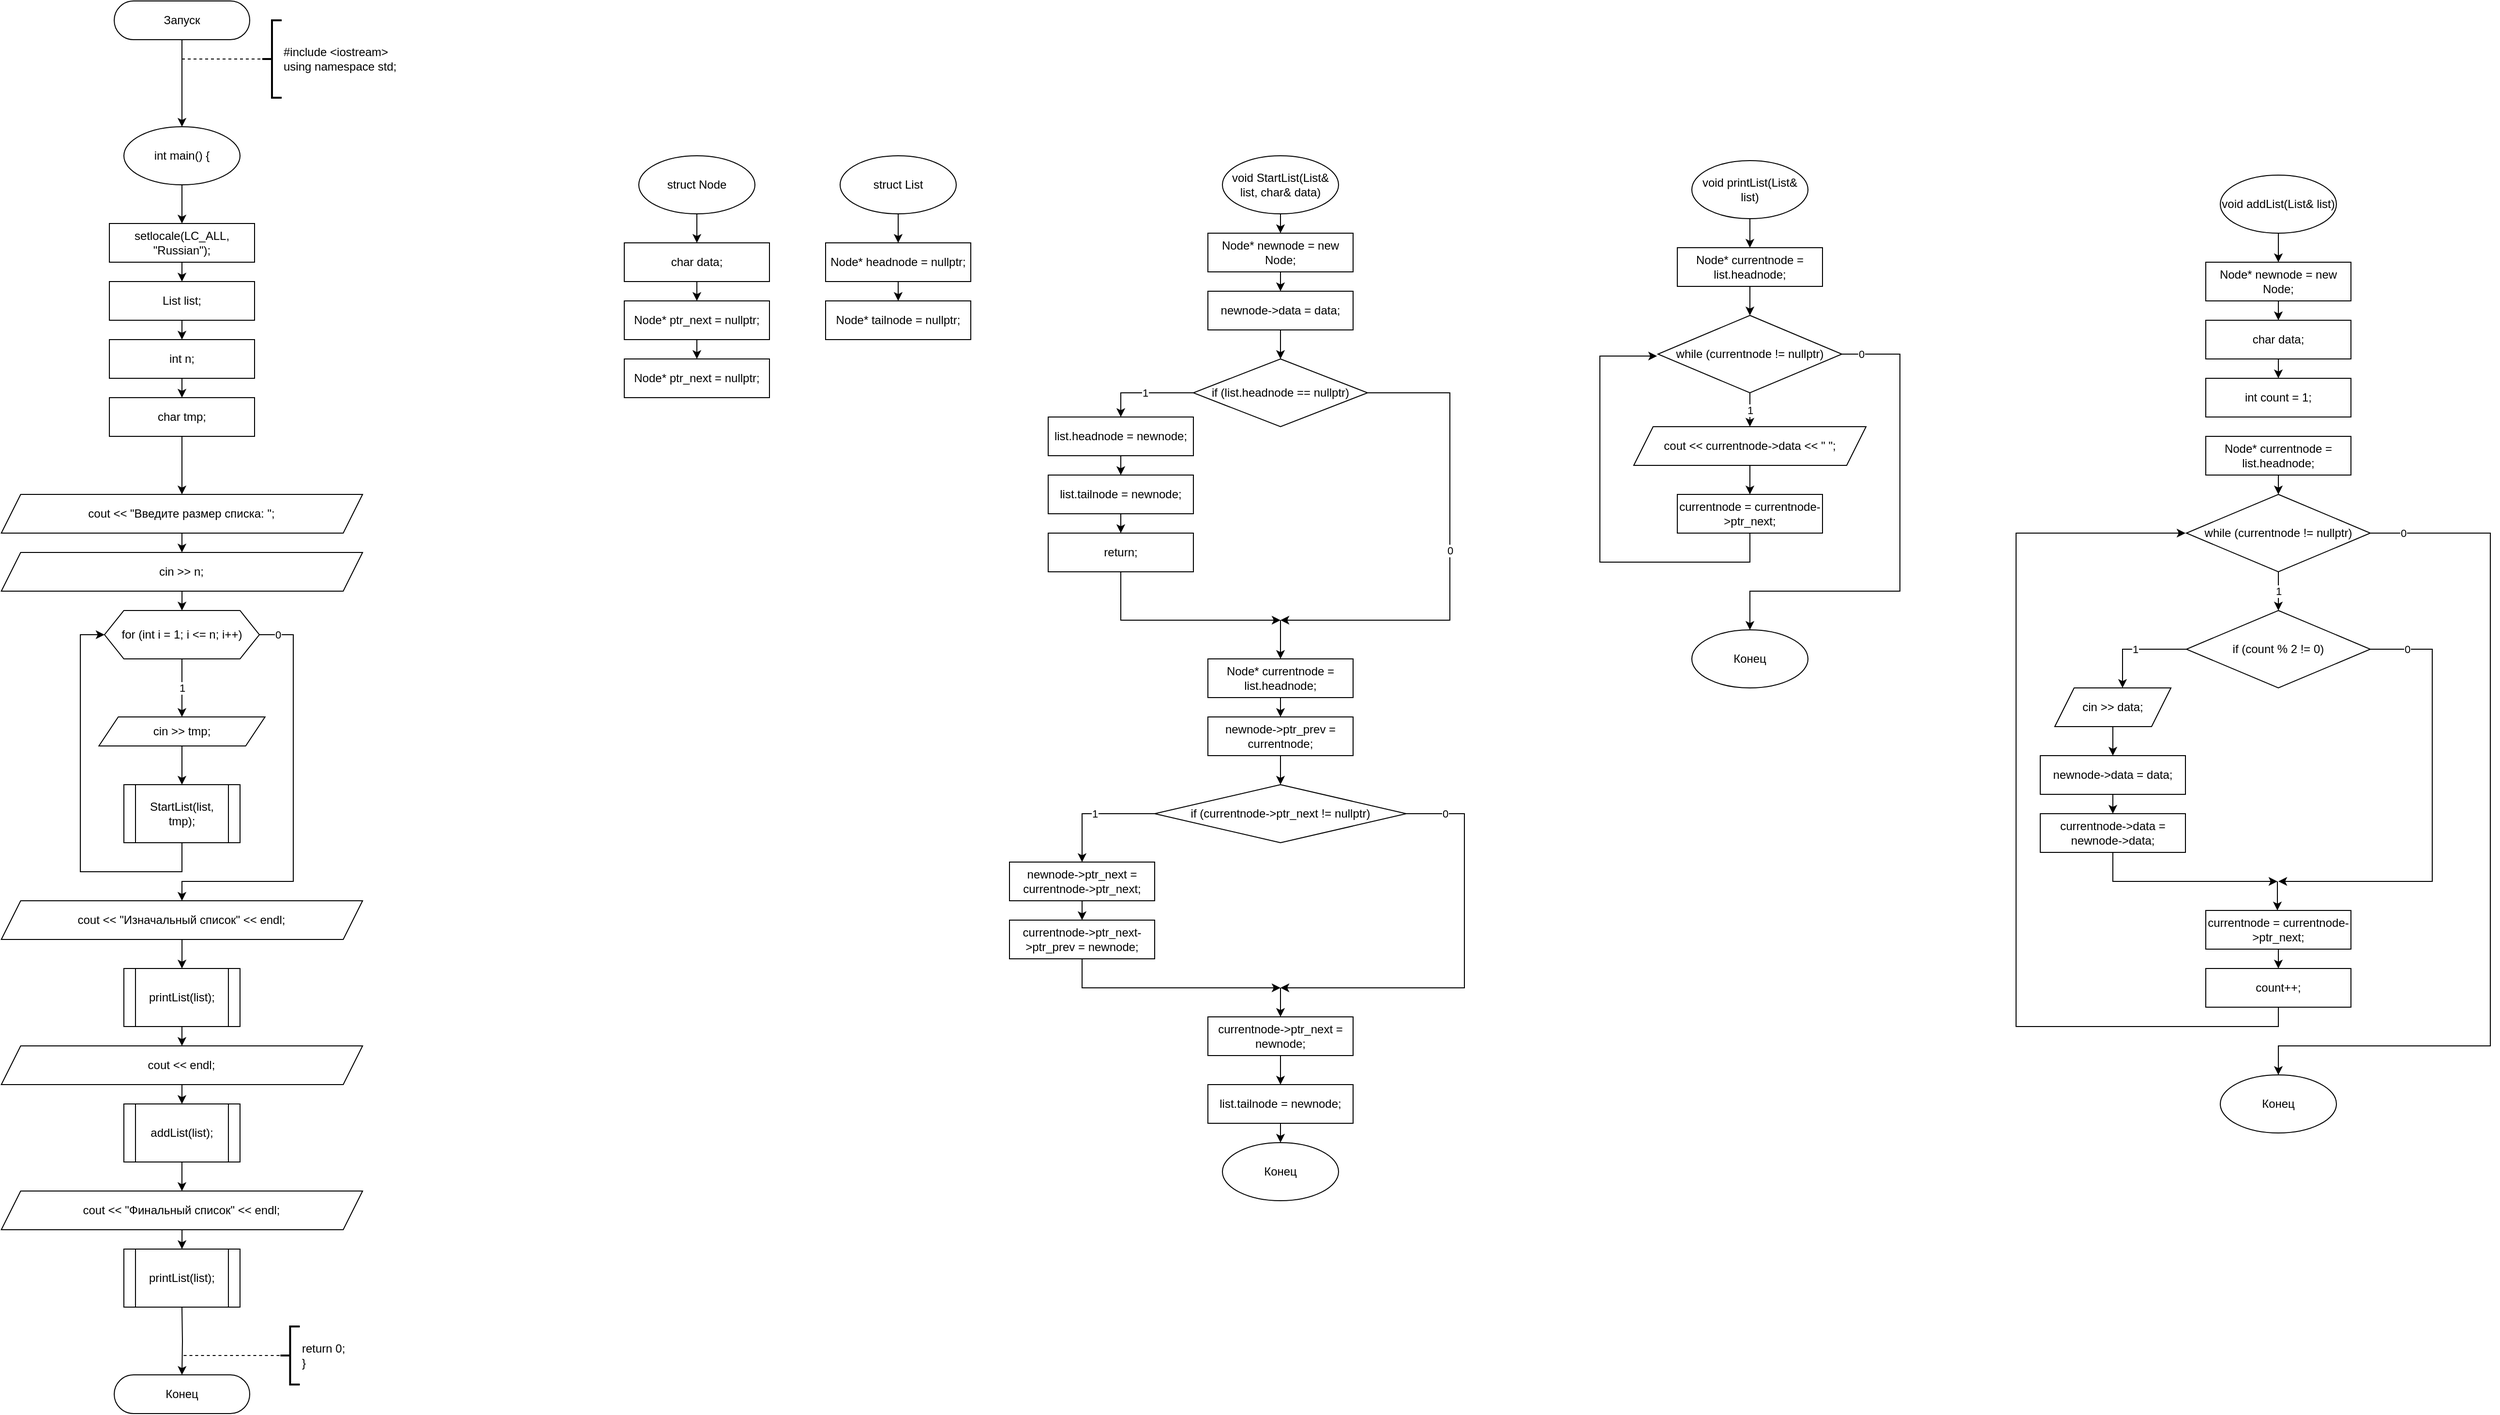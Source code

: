 <mxfile>
    <diagram id="tr8WCDj-hul7nBdrf4UF" name="Страница 1">
        <mxGraphModel dx="532" dy="646" grid="1" gridSize="10" guides="1" tooltips="1" connect="0" arrows="1" fold="1" page="1" pageScale="1" pageWidth="827" pageHeight="1169" math="0" shadow="0">
            <root>
                <mxCell id="0"/>
                <mxCell id="1" parent="0"/>
                <mxCell id="2" style="edgeStyle=orthogonalEdgeStyle;rounded=0;orthogonalLoop=1;jettySize=auto;html=1;" parent="1" source="3" edge="1">
                    <mxGeometry relative="1" as="geometry">
                        <mxPoint x="375" y="150" as="targetPoint"/>
                    </mxGeometry>
                </mxCell>
                <mxCell id="3" value="Запуск" style="rounded=1;whiteSpace=wrap;html=1;arcSize=50;" parent="1" vertex="1">
                    <mxGeometry x="305" y="20" width="140" height="40" as="geometry"/>
                </mxCell>
                <mxCell id="5" value="#include &amp;lt;iostream&amp;gt;&lt;br&gt;using namespace std;" style="strokeWidth=2;html=1;shape=mxgraph.flowchart.annotation_2;align=left;labelPosition=right;pointerEvents=1;" parent="1" vertex="1">
                    <mxGeometry x="458.01" y="40" width="20" height="80" as="geometry"/>
                </mxCell>
                <mxCell id="6" value="" style="endArrow=none;dashed=1;html=1;entryX=0;entryY=0.5;entryDx=0;entryDy=0;entryPerimeter=0;" parent="1" target="5" edge="1">
                    <mxGeometry width="50" height="50" relative="1" as="geometry">
                        <mxPoint x="375" y="80" as="sourcePoint"/>
                        <mxPoint x="465" y="70" as="targetPoint"/>
                    </mxGeometry>
                </mxCell>
                <mxCell id="7" value="Конец" style="rounded=1;whiteSpace=wrap;html=1;arcSize=50;" parent="1" vertex="1">
                    <mxGeometry x="305" y="1440" width="140" height="40" as="geometry"/>
                </mxCell>
                <mxCell id="10" value="return 0;&lt;br&gt;}" style="strokeWidth=2;html=1;shape=mxgraph.flowchart.annotation_2;align=left;labelPosition=right;pointerEvents=1;" parent="1" vertex="1">
                    <mxGeometry x="476.75" y="1390" width="20" height="60" as="geometry"/>
                </mxCell>
                <mxCell id="11" value="" style="endArrow=none;dashed=1;html=1;entryX=0;entryY=0.5;entryDx=0;entryDy=0;entryPerimeter=0;" parent="1" edge="1">
                    <mxGeometry width="50" height="50" relative="1" as="geometry">
                        <mxPoint x="376.75" y="1420" as="sourcePoint"/>
                        <mxPoint x="476.75" y="1420" as="targetPoint"/>
                    </mxGeometry>
                </mxCell>
                <mxCell id="383" style="edgeStyle=orthogonalEdgeStyle;html=1;rounded=0;" parent="1" source="354" target="382" edge="1">
                    <mxGeometry relative="1" as="geometry"/>
                </mxCell>
                <mxCell id="354" value="int main() {" style="ellipse;whiteSpace=wrap;html=1;" parent="1" vertex="1">
                    <mxGeometry x="315" y="150" width="120" height="60" as="geometry"/>
                </mxCell>
                <mxCell id="369" style="edgeStyle=orthogonalEdgeStyle;rounded=0;html=1;" parent="1" source="359" edge="1">
                    <mxGeometry relative="1" as="geometry">
                        <mxPoint x="907" y="270" as="targetPoint"/>
                    </mxGeometry>
                </mxCell>
                <mxCell id="359" value="&lt;div&gt;struct Node&lt;/div&gt;" style="ellipse;whiteSpace=wrap;html=1;" parent="1" vertex="1">
                    <mxGeometry x="847" y="180" width="120" height="60" as="geometry"/>
                </mxCell>
                <mxCell id="367" style="edgeStyle=orthogonalEdgeStyle;rounded=0;html=1;" parent="1" target="7" edge="1">
                    <mxGeometry relative="1" as="geometry">
                        <mxPoint x="374.985" y="1370" as="sourcePoint"/>
                    </mxGeometry>
                </mxCell>
                <mxCell id="386" style="edgeStyle=orthogonalEdgeStyle;rounded=0;html=1;" parent="1" source="382" target="384" edge="1">
                    <mxGeometry relative="1" as="geometry"/>
                </mxCell>
                <mxCell id="382" value="setlocale(LC_ALL, &quot;Russian&quot;);" style="rounded=0;whiteSpace=wrap;html=1;" parent="1" vertex="1">
                    <mxGeometry x="300" y="250" width="150" height="40" as="geometry"/>
                </mxCell>
                <mxCell id="387" style="edgeStyle=orthogonalEdgeStyle;rounded=0;html=1;" parent="1" source="384" target="385" edge="1">
                    <mxGeometry relative="1" as="geometry"/>
                </mxCell>
                <mxCell id="384" value="List list;" style="rounded=0;whiteSpace=wrap;html=1;" parent="1" vertex="1">
                    <mxGeometry x="300" y="310" width="150" height="40" as="geometry"/>
                </mxCell>
                <mxCell id="477" value="" style="edgeStyle=none;html=1;" edge="1" parent="1" source="385" target="476">
                    <mxGeometry relative="1" as="geometry"/>
                </mxCell>
                <mxCell id="385" value="int n;" style="rounded=0;whiteSpace=wrap;html=1;" parent="1" vertex="1">
                    <mxGeometry x="300" y="370" width="150" height="40" as="geometry"/>
                </mxCell>
                <mxCell id="396" value="1" style="edgeStyle=orthogonalEdgeStyle;rounded=0;html=1;" parent="1" source="388" target="479" edge="1">
                    <mxGeometry relative="1" as="geometry"/>
                </mxCell>
                <mxCell id="400" value="0" style="edgeStyle=orthogonalEdgeStyle;rounded=0;html=1;" parent="1" source="388" target="398" edge="1">
                    <mxGeometry x="-0.908" relative="1" as="geometry">
                        <Array as="points">
                            <mxPoint x="490" y="675"/>
                            <mxPoint x="490" y="930"/>
                            <mxPoint x="375" y="930"/>
                        </Array>
                        <mxPoint as="offset"/>
                    </mxGeometry>
                </mxCell>
                <mxCell id="388" value="for (int i = 1; i &amp;lt;= n; i++)" style="shape=hexagon;perimeter=hexagonPerimeter2;whiteSpace=wrap;html=1;fixedSize=1;" parent="1" vertex="1">
                    <mxGeometry x="294.98" y="650" width="160" height="50" as="geometry"/>
                </mxCell>
                <mxCell id="393" style="edgeStyle=orthogonalEdgeStyle;rounded=0;html=1;" parent="1" source="390" target="392" edge="1">
                    <mxGeometry relative="1" as="geometry"/>
                </mxCell>
                <mxCell id="390" value="cout &amp;lt;&amp;lt; &quot;Введите размер списка: &quot;;" style="shape=parallelogram;perimeter=parallelogramPerimeter;whiteSpace=wrap;html=1;fixedSize=1;" parent="1" vertex="1">
                    <mxGeometry x="188.36" y="530" width="373.25" height="40" as="geometry"/>
                </mxCell>
                <mxCell id="394" style="edgeStyle=orthogonalEdgeStyle;rounded=0;html=1;" parent="1" source="392" target="388" edge="1">
                    <mxGeometry relative="1" as="geometry"/>
                </mxCell>
                <mxCell id="392" value="cin &amp;gt;&amp;gt; n;" style="shape=parallelogram;perimeter=parallelogramPerimeter;whiteSpace=wrap;html=1;fixedSize=1;" parent="1" vertex="1">
                    <mxGeometry x="188.36" y="590" width="373.25" height="40" as="geometry"/>
                </mxCell>
                <mxCell id="397" style="edgeStyle=orthogonalEdgeStyle;rounded=0;html=1;entryX=0;entryY=0.5;entryDx=0;entryDy=0;entryPerimeter=0;" parent="1" source="395" target="388" edge="1">
                    <mxGeometry relative="1" as="geometry">
                        <Array as="points">
                            <mxPoint x="375" y="920"/>
                            <mxPoint x="270" y="920"/>
                            <mxPoint x="270" y="675"/>
                        </Array>
                    </mxGeometry>
                </mxCell>
                <mxCell id="395" value="StartList(list, tmp);" style="shape=process;whiteSpace=wrap;html=1;backgroundOutline=1;" parent="1" vertex="1">
                    <mxGeometry x="315" y="830" width="120" height="60" as="geometry"/>
                </mxCell>
                <mxCell id="403" style="edgeStyle=orthogonalEdgeStyle;rounded=0;html=1;" parent="1" source="398" target="401" edge="1">
                    <mxGeometry relative="1" as="geometry"/>
                </mxCell>
                <mxCell id="398" value="cout &amp;lt;&amp;lt; &quot;Изначальный список&quot; &amp;lt;&amp;lt; endl;" style="shape=parallelogram;perimeter=parallelogramPerimeter;whiteSpace=wrap;html=1;fixedSize=1;" parent="1" vertex="1">
                    <mxGeometry x="188.36" y="950" width="373.25" height="40" as="geometry"/>
                </mxCell>
                <mxCell id="482" style="edgeStyle=none;html=1;" edge="1" parent="1" source="401" target="405">
                    <mxGeometry relative="1" as="geometry"/>
                </mxCell>
                <mxCell id="401" value="printList(list);" style="shape=process;whiteSpace=wrap;html=1;backgroundOutline=1;" parent="1" vertex="1">
                    <mxGeometry x="314.98" y="1020" width="120" height="60" as="geometry"/>
                </mxCell>
                <mxCell id="485" style="edgeStyle=none;html=1;" edge="1" parent="1" source="402" target="407">
                    <mxGeometry relative="1" as="geometry"/>
                </mxCell>
                <mxCell id="402" value="addList(list);" style="shape=process;whiteSpace=wrap;html=1;backgroundOutline=1;" parent="1" vertex="1">
                    <mxGeometry x="314.98" y="1160" width="120" height="60" as="geometry"/>
                </mxCell>
                <mxCell id="483" value="" style="edgeStyle=none;html=1;" edge="1" parent="1" source="405" target="402">
                    <mxGeometry relative="1" as="geometry"/>
                </mxCell>
                <mxCell id="405" value="cout &amp;lt;&amp;lt; endl;" style="shape=parallelogram;perimeter=parallelogramPerimeter;whiteSpace=wrap;html=1;fixedSize=1;" parent="1" vertex="1">
                    <mxGeometry x="188.36" y="1100" width="373.25" height="40" as="geometry"/>
                </mxCell>
                <mxCell id="411" style="edgeStyle=orthogonalEdgeStyle;rounded=0;html=1;" parent="1" source="407" target="410" edge="1">
                    <mxGeometry relative="1" as="geometry"/>
                </mxCell>
                <mxCell id="407" value="cout &amp;lt;&amp;lt; &quot;Финальный список&quot; &amp;lt;&amp;lt; endl;" style="shape=parallelogram;perimeter=parallelogramPerimeter;whiteSpace=wrap;html=1;fixedSize=1;" parent="1" vertex="1">
                    <mxGeometry x="188.36" y="1250" width="373.25" height="40" as="geometry"/>
                </mxCell>
                <mxCell id="410" value="printList(list);" style="shape=process;whiteSpace=wrap;html=1;backgroundOutline=1;" parent="1" vertex="1">
                    <mxGeometry x="314.98" y="1310" width="120" height="60" as="geometry"/>
                </mxCell>
                <mxCell id="414" style="edgeStyle=orthogonalEdgeStyle;rounded=0;html=1;" parent="1" source="412" target="413" edge="1">
                    <mxGeometry relative="1" as="geometry"/>
                </mxCell>
                <mxCell id="412" value="char data;" style="rounded=0;whiteSpace=wrap;html=1;" parent="1" vertex="1">
                    <mxGeometry x="832" y="270" width="150" height="40" as="geometry"/>
                </mxCell>
                <mxCell id="487" value="" style="edgeStyle=none;html=1;" edge="1" parent="1" source="413" target="486">
                    <mxGeometry relative="1" as="geometry"/>
                </mxCell>
                <mxCell id="413" value="Node* ptr_next = nullptr;" style="rounded=0;whiteSpace=wrap;html=1;" parent="1" vertex="1">
                    <mxGeometry x="832" y="330" width="150" height="40" as="geometry"/>
                </mxCell>
                <mxCell id="415" style="edgeStyle=orthogonalEdgeStyle;rounded=0;html=1;" parent="1" source="416" edge="1">
                    <mxGeometry relative="1" as="geometry">
                        <mxPoint x="1115" y="270" as="targetPoint"/>
                    </mxGeometry>
                </mxCell>
                <mxCell id="416" value="&lt;div&gt;struct List&lt;/div&gt;" style="ellipse;whiteSpace=wrap;html=1;" parent="1" vertex="1">
                    <mxGeometry x="1055" y="180" width="120" height="60" as="geometry"/>
                </mxCell>
                <mxCell id="417" style="edgeStyle=orthogonalEdgeStyle;rounded=0;html=1;" parent="1" source="418" target="419" edge="1">
                    <mxGeometry relative="1" as="geometry"/>
                </mxCell>
                <mxCell id="418" value="Node* headnode = nullptr;" style="rounded=0;whiteSpace=wrap;html=1;" parent="1" vertex="1">
                    <mxGeometry x="1040" y="270" width="150" height="40" as="geometry"/>
                </mxCell>
                <mxCell id="419" value="Node* tailnode = nullptr;" style="rounded=0;whiteSpace=wrap;html=1;" parent="1" vertex="1">
                    <mxGeometry x="1040" y="330" width="150" height="40" as="geometry"/>
                </mxCell>
                <mxCell id="422" style="edgeStyle=orthogonalEdgeStyle;rounded=0;html=1;" parent="1" source="420" target="421" edge="1">
                    <mxGeometry relative="1" as="geometry"/>
                </mxCell>
                <mxCell id="420" value="&lt;div&gt;void StartList(List&amp;amp; list, char&amp;amp; data)&lt;/div&gt;" style="ellipse;whiteSpace=wrap;html=1;" parent="1" vertex="1">
                    <mxGeometry x="1450" y="180" width="120" height="60" as="geometry"/>
                </mxCell>
                <mxCell id="424" style="edgeStyle=orthogonalEdgeStyle;rounded=0;html=1;" parent="1" source="421" target="423" edge="1">
                    <mxGeometry relative="1" as="geometry"/>
                </mxCell>
                <mxCell id="421" value="Node* newnode = new Node;" style="rounded=0;whiteSpace=wrap;html=1;" parent="1" vertex="1">
                    <mxGeometry x="1435" y="260" width="150" height="40" as="geometry"/>
                </mxCell>
                <mxCell id="426" style="edgeStyle=orthogonalEdgeStyle;rounded=0;html=1;" parent="1" source="423" target="425" edge="1">
                    <mxGeometry relative="1" as="geometry"/>
                </mxCell>
                <mxCell id="423" value="newnode-&amp;gt;data = data;" style="rounded=0;whiteSpace=wrap;html=1;" parent="1" vertex="1">
                    <mxGeometry x="1435" y="320" width="150" height="40" as="geometry"/>
                </mxCell>
                <mxCell id="431" value="1" style="edgeStyle=orthogonalEdgeStyle;rounded=0;html=1;" parent="1" source="425" target="427" edge="1">
                    <mxGeometry relative="1" as="geometry">
                        <Array as="points">
                            <mxPoint x="1345" y="425"/>
                        </Array>
                    </mxGeometry>
                </mxCell>
                <mxCell id="432" value="0" style="edgeStyle=orthogonalEdgeStyle;rounded=0;html=1;" parent="1" source="425" edge="1">
                    <mxGeometry relative="1" as="geometry">
                        <mxPoint x="1510" y="660" as="targetPoint"/>
                        <Array as="points">
                            <mxPoint x="1685" y="425"/>
                        </Array>
                    </mxGeometry>
                </mxCell>
                <mxCell id="425" value="if (list.headnode == nullptr)" style="rhombus;whiteSpace=wrap;html=1;" parent="1" vertex="1">
                    <mxGeometry x="1420" y="390" width="180" height="70" as="geometry"/>
                </mxCell>
                <mxCell id="433" value="" style="edgeStyle=orthogonalEdgeStyle;rounded=0;html=1;" parent="1" source="427" target="428" edge="1">
                    <mxGeometry relative="1" as="geometry"/>
                </mxCell>
                <mxCell id="427" value="list.headnode = newnode;" style="rounded=0;whiteSpace=wrap;html=1;" parent="1" vertex="1">
                    <mxGeometry x="1270" y="450" width="150" height="40" as="geometry"/>
                </mxCell>
                <mxCell id="489" style="edgeStyle=none;html=1;" edge="1" parent="1" source="428" target="488">
                    <mxGeometry relative="1" as="geometry"/>
                </mxCell>
                <mxCell id="428" value="list.tailnode = newnode;" style="rounded=0;whiteSpace=wrap;html=1;" parent="1" vertex="1">
                    <mxGeometry x="1270" y="510" width="150" height="40" as="geometry"/>
                </mxCell>
                <mxCell id="436" value="Конец" style="ellipse;whiteSpace=wrap;html=1;" parent="1" vertex="1">
                    <mxGeometry x="1450" y="1200" width="120" height="60" as="geometry"/>
                </mxCell>
                <mxCell id="442" style="edgeStyle=orthogonalEdgeStyle;rounded=0;html=1;" parent="1" source="440" edge="1">
                    <mxGeometry relative="1" as="geometry">
                        <mxPoint x="1995" y="275" as="targetPoint"/>
                    </mxGeometry>
                </mxCell>
                <mxCell id="440" value="&lt;div&gt;void printList(List&amp;amp; list)&lt;/div&gt;" style="ellipse;whiteSpace=wrap;html=1;" parent="1" vertex="1">
                    <mxGeometry x="1935" y="185" width="120" height="60" as="geometry"/>
                </mxCell>
                <mxCell id="445" style="edgeStyle=orthogonalEdgeStyle;rounded=0;html=1;" parent="1" source="443" target="444" edge="1">
                    <mxGeometry relative="1" as="geometry"/>
                </mxCell>
                <mxCell id="443" value="Node* currentnode = list.headnode;" style="rounded=0;whiteSpace=wrap;html=1;" parent="1" vertex="1">
                    <mxGeometry x="1920" y="275" width="150" height="40" as="geometry"/>
                </mxCell>
                <mxCell id="447" value="1" style="edgeStyle=orthogonalEdgeStyle;rounded=0;html=1;" parent="1" source="444" target="446" edge="1">
                    <mxGeometry relative="1" as="geometry"/>
                </mxCell>
                <mxCell id="452" value="0" style="edgeStyle=orthogonalEdgeStyle;rounded=0;html=1;" parent="1" source="444" target="451" edge="1">
                    <mxGeometry x="-0.92" relative="1" as="geometry">
                        <Array as="points">
                            <mxPoint x="2150" y="385"/>
                            <mxPoint x="2150" y="630"/>
                            <mxPoint x="1995" y="630"/>
                        </Array>
                        <mxPoint as="offset"/>
                    </mxGeometry>
                </mxCell>
                <mxCell id="444" value="while (currentnode != nullptr)" style="rhombus;whiteSpace=wrap;html=1;" parent="1" vertex="1">
                    <mxGeometry x="1900" y="345" width="190" height="80" as="geometry"/>
                </mxCell>
                <mxCell id="449" style="edgeStyle=orthogonalEdgeStyle;rounded=0;html=1;" parent="1" source="446" target="448" edge="1">
                    <mxGeometry relative="1" as="geometry"/>
                </mxCell>
                <mxCell id="446" value="cout &amp;lt;&amp;lt; currentnode-&amp;gt;data &amp;lt;&amp;lt; &quot; &quot;;" style="shape=parallelogram;perimeter=parallelogramPerimeter;whiteSpace=wrap;html=1;fixedSize=1;" parent="1" vertex="1">
                    <mxGeometry x="1875" y="460" width="240" height="40" as="geometry"/>
                </mxCell>
                <mxCell id="450" style="edgeStyle=orthogonalEdgeStyle;rounded=0;html=1;entryX=-0.005;entryY=0.525;entryDx=0;entryDy=0;entryPerimeter=0;" parent="1" source="448" target="444" edge="1">
                    <mxGeometry relative="1" as="geometry">
                        <Array as="points">
                            <mxPoint x="1995" y="600"/>
                            <mxPoint x="1840" y="600"/>
                            <mxPoint x="1840" y="387"/>
                        </Array>
                    </mxGeometry>
                </mxCell>
                <mxCell id="448" value="currentnode = currentnode-&amp;gt;ptr_next;" style="rounded=0;whiteSpace=wrap;html=1;" parent="1" vertex="1">
                    <mxGeometry x="1920" y="530" width="150" height="40" as="geometry"/>
                </mxCell>
                <mxCell id="451" value="&lt;div&gt;Конец&lt;/div&gt;" style="ellipse;whiteSpace=wrap;html=1;" parent="1" vertex="1">
                    <mxGeometry x="1935" y="670" width="120" height="60" as="geometry"/>
                </mxCell>
                <mxCell id="456" style="edgeStyle=orthogonalEdgeStyle;rounded=0;html=1;" parent="1" source="453" target="454" edge="1">
                    <mxGeometry relative="1" as="geometry"/>
                </mxCell>
                <mxCell id="453" value="&lt;div&gt;void addList(List&amp;amp; list)&lt;/div&gt;" style="ellipse;whiteSpace=wrap;html=1;" parent="1" vertex="1">
                    <mxGeometry x="2481" y="200" width="120" height="60" as="geometry"/>
                </mxCell>
                <mxCell id="457" style="edgeStyle=orthogonalEdgeStyle;rounded=0;html=1;" parent="1" source="454" target="455" edge="1">
                    <mxGeometry relative="1" as="geometry"/>
                </mxCell>
                <mxCell id="454" value="Node* newnode = new Node;" style="rounded=0;whiteSpace=wrap;html=1;" parent="1" vertex="1">
                    <mxGeometry x="2466" y="290" width="150" height="40" as="geometry"/>
                </mxCell>
                <mxCell id="459" value="" style="edgeStyle=orthogonalEdgeStyle;rounded=0;html=1;" parent="1" source="455" target="458" edge="1">
                    <mxGeometry relative="1" as="geometry"/>
                </mxCell>
                <mxCell id="455" value="char data;" style="rounded=0;whiteSpace=wrap;html=1;" parent="1" vertex="1">
                    <mxGeometry x="2466" y="350" width="150" height="40" as="geometry"/>
                </mxCell>
                <mxCell id="458" value="int count = 1;" style="rounded=0;whiteSpace=wrap;html=1;" parent="1" vertex="1">
                    <mxGeometry x="2466" y="410" width="150" height="40" as="geometry"/>
                </mxCell>
                <mxCell id="474" value="&lt;div&gt;Конец&lt;/div&gt;" style="ellipse;whiteSpace=wrap;html=1;" parent="1" vertex="1">
                    <mxGeometry x="2481" y="1130" width="120" height="60" as="geometry"/>
                </mxCell>
                <mxCell id="478" value="" style="edgeStyle=none;html=1;" edge="1" parent="1" source="476" target="390">
                    <mxGeometry relative="1" as="geometry"/>
                </mxCell>
                <mxCell id="476" value="char tmp;" style="rounded=0;whiteSpace=wrap;html=1;" vertex="1" parent="1">
                    <mxGeometry x="300" y="430" width="150" height="40" as="geometry"/>
                </mxCell>
                <mxCell id="480" value="" style="edgeStyle=none;html=1;" edge="1" parent="1" source="479" target="395">
                    <mxGeometry relative="1" as="geometry"/>
                </mxCell>
                <mxCell id="479" value="cin &amp;gt;&amp;gt; tmp;" style="shape=parallelogram;perimeter=parallelogramPerimeter;whiteSpace=wrap;html=1;fixedSize=1;" vertex="1" parent="1">
                    <mxGeometry x="289.18" y="760" width="171.64" height="30" as="geometry"/>
                </mxCell>
                <mxCell id="486" value="Node* ptr_next = nullptr;" style="rounded=0;whiteSpace=wrap;html=1;" vertex="1" parent="1">
                    <mxGeometry x="832" y="390" width="150" height="40" as="geometry"/>
                </mxCell>
                <mxCell id="490" style="edgeStyle=orthogonalEdgeStyle;html=1;rounded=0;" edge="1" parent="1" source="488">
                    <mxGeometry relative="1" as="geometry">
                        <mxPoint x="1510" y="660" as="targetPoint"/>
                        <Array as="points">
                            <mxPoint x="1345" y="660"/>
                        </Array>
                    </mxGeometry>
                </mxCell>
                <mxCell id="488" value="return;" style="rounded=0;whiteSpace=wrap;html=1;" vertex="1" parent="1">
                    <mxGeometry x="1270" y="570" width="150" height="40" as="geometry"/>
                </mxCell>
                <mxCell id="494" style="edgeStyle=orthogonalEdgeStyle;rounded=0;html=1;" edge="1" parent="1" source="491" target="493">
                    <mxGeometry relative="1" as="geometry"/>
                </mxCell>
                <mxCell id="491" value="Node* currentnode = list.headnode;" style="rounded=0;whiteSpace=wrap;html=1;" vertex="1" parent="1">
                    <mxGeometry x="1435" y="700" width="150" height="40" as="geometry"/>
                </mxCell>
                <mxCell id="492" value="" style="endArrow=classic;html=1;rounded=0;" edge="1" parent="1" target="491">
                    <mxGeometry width="50" height="50" relative="1" as="geometry">
                        <mxPoint x="1510" y="660" as="sourcePoint"/>
                        <mxPoint x="1450" y="710" as="targetPoint"/>
                    </mxGeometry>
                </mxCell>
                <mxCell id="496" style="edgeStyle=orthogonalEdgeStyle;rounded=0;html=1;" edge="1" parent="1" source="493" target="495">
                    <mxGeometry relative="1" as="geometry"/>
                </mxCell>
                <mxCell id="493" value="newnode-&amp;gt;ptr_prev = currentnode;" style="rounded=0;whiteSpace=wrap;html=1;" vertex="1" parent="1">
                    <mxGeometry x="1435" y="760" width="150" height="40" as="geometry"/>
                </mxCell>
                <mxCell id="498" value="1" style="edgeStyle=orthogonalEdgeStyle;rounded=0;html=1;" edge="1" parent="1" source="495" target="497">
                    <mxGeometry relative="1" as="geometry">
                        <Array as="points">
                            <mxPoint x="1305" y="860"/>
                        </Array>
                    </mxGeometry>
                </mxCell>
                <mxCell id="502" value="0" style="edgeStyle=orthogonalEdgeStyle;rounded=0;html=1;" edge="1" parent="1" source="495">
                    <mxGeometry x="-0.814" relative="1" as="geometry">
                        <mxPoint x="1510" y="1040" as="targetPoint"/>
                        <Array as="points">
                            <mxPoint x="1700" y="860"/>
                            <mxPoint x="1700" y="1040"/>
                        </Array>
                        <mxPoint as="offset"/>
                    </mxGeometry>
                </mxCell>
                <mxCell id="495" value="if (currentnode-&amp;gt;ptr_next != nullptr)" style="rhombus;whiteSpace=wrap;html=1;" vertex="1" parent="1">
                    <mxGeometry x="1380" y="830" width="260" height="60" as="geometry"/>
                </mxCell>
                <mxCell id="500" value="" style="edgeStyle=orthogonalEdgeStyle;rounded=0;html=1;" edge="1" parent="1" source="497" target="499">
                    <mxGeometry relative="1" as="geometry"/>
                </mxCell>
                <mxCell id="497" value="newnode-&amp;gt;ptr_next = currentnode-&amp;gt;ptr_next;" style="rounded=0;whiteSpace=wrap;html=1;" vertex="1" parent="1">
                    <mxGeometry x="1230" y="910" width="150" height="40" as="geometry"/>
                </mxCell>
                <mxCell id="501" style="edgeStyle=orthogonalEdgeStyle;rounded=0;html=1;" edge="1" parent="1" source="499">
                    <mxGeometry relative="1" as="geometry">
                        <mxPoint x="1510" y="1040" as="targetPoint"/>
                        <Array as="points">
                            <mxPoint x="1305" y="1040"/>
                        </Array>
                    </mxGeometry>
                </mxCell>
                <mxCell id="499" value="currentnode-&amp;gt;ptr_next-&amp;gt;ptr_prev = newnode;" style="rounded=0;whiteSpace=wrap;html=1;" vertex="1" parent="1">
                    <mxGeometry x="1230" y="970" width="150" height="40" as="geometry"/>
                </mxCell>
                <mxCell id="506" style="edgeStyle=orthogonalEdgeStyle;rounded=0;html=1;" edge="1" parent="1" source="503" target="505">
                    <mxGeometry relative="1" as="geometry"/>
                </mxCell>
                <mxCell id="503" value="currentnode-&amp;gt;ptr_next = newnode;" style="rounded=0;whiteSpace=wrap;html=1;" vertex="1" parent="1">
                    <mxGeometry x="1435" y="1070" width="150" height="40" as="geometry"/>
                </mxCell>
                <mxCell id="504" value="" style="endArrow=classic;html=1;rounded=0;" edge="1" parent="1" target="503">
                    <mxGeometry width="50" height="50" relative="1" as="geometry">
                        <mxPoint x="1510" y="1040" as="sourcePoint"/>
                        <mxPoint x="1520" y="960" as="targetPoint"/>
                    </mxGeometry>
                </mxCell>
                <mxCell id="507" value="" style="edgeStyle=orthogonalEdgeStyle;rounded=0;html=1;" edge="1" parent="1" source="505" target="436">
                    <mxGeometry relative="1" as="geometry"/>
                </mxCell>
                <mxCell id="505" value="list.tailnode = newnode;" style="rounded=0;whiteSpace=wrap;html=1;" vertex="1" parent="1">
                    <mxGeometry x="1435" y="1140" width="150" height="40" as="geometry"/>
                </mxCell>
                <mxCell id="510" style="edgeStyle=orthogonalEdgeStyle;rounded=0;html=1;" edge="1" parent="1" source="508" target="509">
                    <mxGeometry relative="1" as="geometry"/>
                </mxCell>
                <mxCell id="508" value="Node* currentnode = list.headnode;" style="rounded=0;whiteSpace=wrap;html=1;" vertex="1" parent="1">
                    <mxGeometry x="2466" y="470" width="150" height="40" as="geometry"/>
                </mxCell>
                <mxCell id="512" value="1" style="edgeStyle=orthogonalEdgeStyle;rounded=0;html=1;" edge="1" parent="1" source="509" target="511">
                    <mxGeometry relative="1" as="geometry"/>
                </mxCell>
                <mxCell id="526" value="0" style="edgeStyle=orthogonalEdgeStyle;rounded=0;html=1;" edge="1" parent="1" source="509" target="474">
                    <mxGeometry x="-0.925" relative="1" as="geometry">
                        <Array as="points">
                            <mxPoint x="2760" y="570"/>
                            <mxPoint x="2760" y="1100"/>
                            <mxPoint x="2541" y="1100"/>
                        </Array>
                        <mxPoint as="offset"/>
                    </mxGeometry>
                </mxCell>
                <mxCell id="509" value="while (currentnode != nullptr)" style="rhombus;whiteSpace=wrap;html=1;" vertex="1" parent="1">
                    <mxGeometry x="2446" y="530" width="190" height="80" as="geometry"/>
                </mxCell>
                <mxCell id="514" value="1" style="edgeStyle=orthogonalEdgeStyle;rounded=0;html=1;" edge="1" parent="1" source="511" target="513">
                    <mxGeometry relative="1" as="geometry">
                        <Array as="points">
                            <mxPoint x="2380" y="690"/>
                            <mxPoint x="2380" y="740"/>
                        </Array>
                    </mxGeometry>
                </mxCell>
                <mxCell id="520" value="0" style="edgeStyle=orthogonalEdgeStyle;rounded=0;html=1;" edge="1" parent="1" source="511">
                    <mxGeometry x="-0.839" relative="1" as="geometry">
                        <mxPoint x="2541" y="930" as="targetPoint"/>
                        <Array as="points">
                            <mxPoint x="2700" y="690"/>
                            <mxPoint x="2700" y="930"/>
                        </Array>
                        <mxPoint as="offset"/>
                    </mxGeometry>
                </mxCell>
                <mxCell id="511" value="if (count % 2 != 0)" style="rhombus;whiteSpace=wrap;html=1;" vertex="1" parent="1">
                    <mxGeometry x="2446" y="650" width="190" height="80" as="geometry"/>
                </mxCell>
                <mxCell id="516" style="edgeStyle=orthogonalEdgeStyle;rounded=0;html=1;" edge="1" parent="1" source="513" target="515">
                    <mxGeometry relative="1" as="geometry"/>
                </mxCell>
                <mxCell id="513" value="cin &amp;gt;&amp;gt; data;" style="shape=parallelogram;perimeter=parallelogramPerimeter;whiteSpace=wrap;html=1;fixedSize=1;" vertex="1" parent="1">
                    <mxGeometry x="2310" y="730" width="120" height="40" as="geometry"/>
                </mxCell>
                <mxCell id="518" style="edgeStyle=orthogonalEdgeStyle;rounded=0;html=1;" edge="1" parent="1" source="515" target="517">
                    <mxGeometry relative="1" as="geometry"/>
                </mxCell>
                <mxCell id="515" value="newnode-&amp;gt;data = data;" style="rounded=0;whiteSpace=wrap;html=1;" vertex="1" parent="1">
                    <mxGeometry x="2295" y="800" width="150" height="40" as="geometry"/>
                </mxCell>
                <mxCell id="519" style="edgeStyle=orthogonalEdgeStyle;rounded=0;html=1;" edge="1" parent="1" source="517">
                    <mxGeometry relative="1" as="geometry">
                        <mxPoint x="2540" y="930" as="targetPoint"/>
                        <Array as="points">
                            <mxPoint x="2370" y="930"/>
                        </Array>
                    </mxGeometry>
                </mxCell>
                <mxCell id="517" value="currentnode-&amp;gt;data = newnode-&amp;gt;data;" style="rounded=0;whiteSpace=wrap;html=1;" vertex="1" parent="1">
                    <mxGeometry x="2295" y="860" width="150" height="40" as="geometry"/>
                </mxCell>
                <mxCell id="521" value="" style="edgeStyle=orthogonalEdgeStyle;rounded=0;html=1;" edge="1" parent="1" source="522" target="523">
                    <mxGeometry relative="1" as="geometry"/>
                </mxCell>
                <mxCell id="522" value="currentnode = currentnode-&amp;gt;ptr_next;" style="rounded=0;whiteSpace=wrap;html=1;" vertex="1" parent="1">
                    <mxGeometry x="2466" y="960" width="150" height="40" as="geometry"/>
                </mxCell>
                <mxCell id="525" style="edgeStyle=orthogonalEdgeStyle;rounded=0;html=1;entryX=-0.005;entryY=0.5;entryDx=0;entryDy=0;entryPerimeter=0;" edge="1" parent="1" source="523" target="509">
                    <mxGeometry relative="1" as="geometry">
                        <Array as="points">
                            <mxPoint x="2541" y="1080"/>
                            <mxPoint x="2270" y="1080"/>
                            <mxPoint x="2270" y="570"/>
                        </Array>
                    </mxGeometry>
                </mxCell>
                <mxCell id="523" value="count++;" style="rounded=0;whiteSpace=wrap;html=1;" vertex="1" parent="1">
                    <mxGeometry x="2466" y="1020" width="150" height="40" as="geometry"/>
                </mxCell>
                <mxCell id="524" value="" style="endArrow=classic;html=1;rounded=0;" edge="1" parent="1">
                    <mxGeometry width="50" height="50" relative="1" as="geometry">
                        <mxPoint x="2540" y="930" as="sourcePoint"/>
                        <mxPoint x="2540" y="960" as="targetPoint"/>
                    </mxGeometry>
                </mxCell>
            </root>
        </mxGraphModel>
    </diagram>
</mxfile>